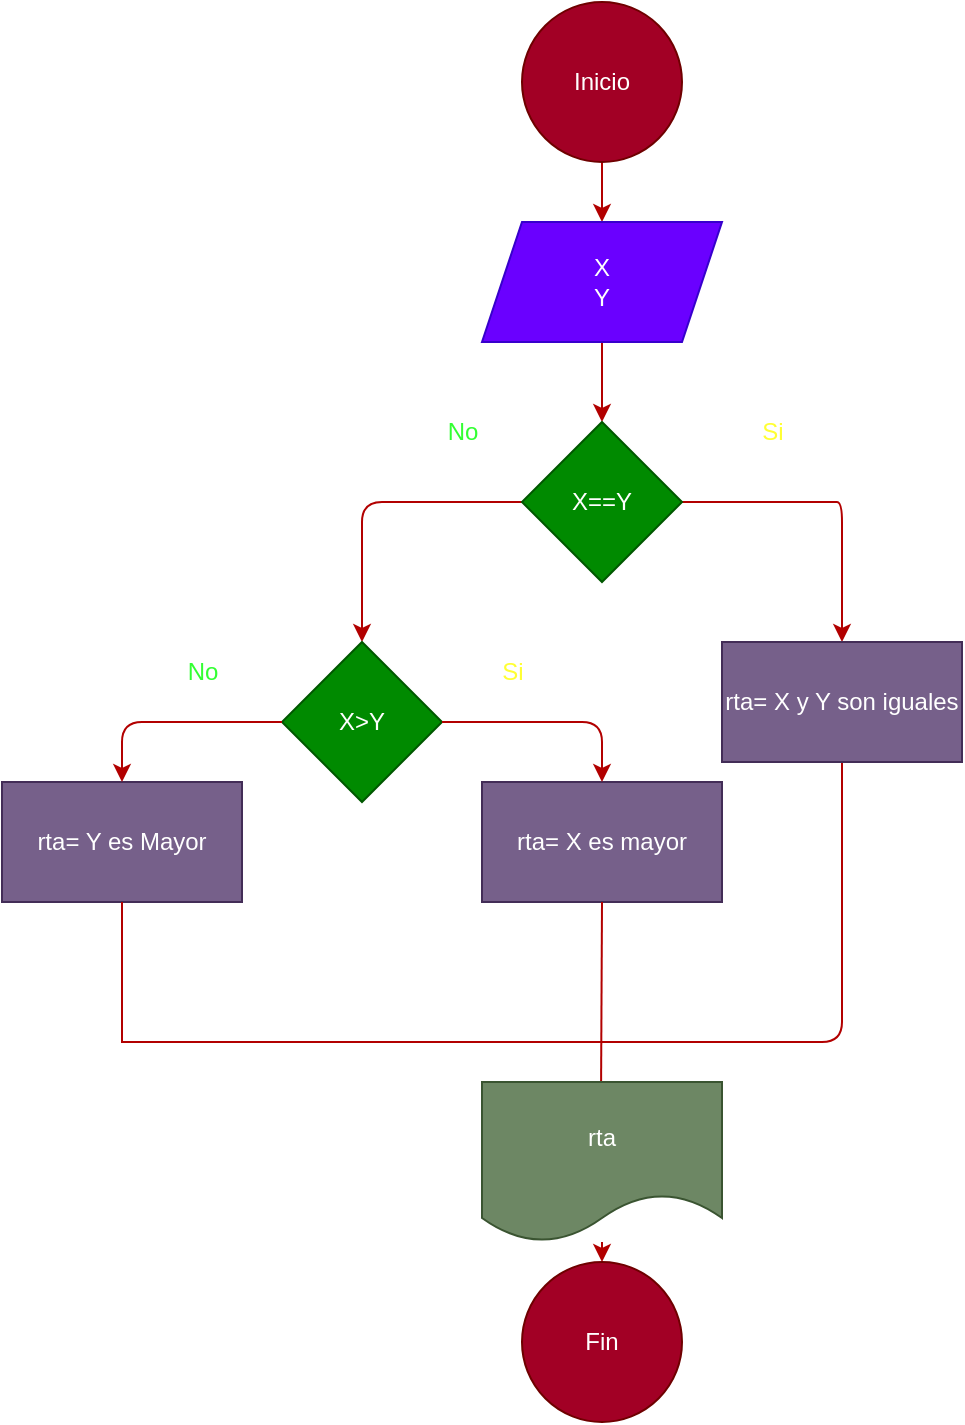 <mxfile>
    <diagram id="fgL9nlqFturh57MGmMF6" name="Page-1">
        <mxGraphModel dx="1002" dy="615" grid="1" gridSize="10" guides="1" tooltips="1" connect="1" arrows="1" fold="1" page="1" pageScale="1" pageWidth="850" pageHeight="1100" math="0" shadow="0">
            <root>
                <mxCell id="0"/>
                <mxCell id="1" parent="0"/>
                <mxCell id="4" style="edgeStyle=none;html=1;entryX=0.5;entryY=0;entryDx=0;entryDy=0;fillColor=#e51400;strokeColor=#B20000;" parent="1" source="2" target="3" edge="1">
                    <mxGeometry relative="1" as="geometry"/>
                </mxCell>
                <mxCell id="2" value="Inicio" style="ellipse;whiteSpace=wrap;html=1;aspect=fixed;fillColor=#a20025;fontColor=#ffffff;strokeColor=#6F0000;" parent="1" vertex="1">
                    <mxGeometry x="280" y="40" width="80" height="80" as="geometry"/>
                </mxCell>
                <mxCell id="6" value="" style="edgeStyle=none;html=1;fillColor=#e51400;strokeColor=#B20000;" parent="1" source="3" target="5" edge="1">
                    <mxGeometry relative="1" as="geometry"/>
                </mxCell>
                <mxCell id="3" value="X&lt;br&gt;Y" style="shape=parallelogram;perimeter=parallelogramPerimeter;whiteSpace=wrap;html=1;fixedSize=1;fillColor=#6a00ff;fontColor=#ffffff;strokeColor=#3700CC;" parent="1" vertex="1">
                    <mxGeometry x="260" y="150" width="120" height="60" as="geometry"/>
                </mxCell>
                <mxCell id="7" style="edgeStyle=none;html=1;fillColor=#e51400;strokeColor=#B20000;" parent="1" source="5" edge="1">
                    <mxGeometry relative="1" as="geometry">
                        <mxPoint x="440" y="360" as="targetPoint"/>
                        <Array as="points">
                            <mxPoint x="430" y="290"/>
                            <mxPoint x="440" y="290"/>
                            <mxPoint x="440" y="330"/>
                        </Array>
                    </mxGeometry>
                </mxCell>
                <mxCell id="8" style="edgeStyle=none;html=1;fillColor=#e51400;strokeColor=#B20000;" parent="1" source="5" edge="1">
                    <mxGeometry relative="1" as="geometry">
                        <mxPoint x="200" y="360" as="targetPoint"/>
                        <Array as="points">
                            <mxPoint x="200" y="290"/>
                        </Array>
                    </mxGeometry>
                </mxCell>
                <mxCell id="5" value="X==Y" style="rhombus;whiteSpace=wrap;html=1;fillColor=#008a00;fontColor=#ffffff;strokeColor=#005700;" parent="1" vertex="1">
                    <mxGeometry x="280" y="250" width="80" height="80" as="geometry"/>
                </mxCell>
                <mxCell id="9" value="&lt;font color=&quot;#33ff33&quot;&gt;No&lt;/font&gt;" style="text;html=1;align=center;verticalAlign=middle;resizable=0;points=[];autosize=1;strokeColor=none;fillColor=none;" parent="1" vertex="1">
                    <mxGeometry x="230" y="240" width="40" height="30" as="geometry"/>
                </mxCell>
                <mxCell id="10" value="&lt;font color=&quot;#ffff33&quot;&gt;Si&lt;/font&gt;" style="text;html=1;align=center;verticalAlign=middle;resizable=0;points=[];autosize=1;strokeColor=none;fillColor=none;" parent="1" vertex="1">
                    <mxGeometry x="390" y="240" width="30" height="30" as="geometry"/>
                </mxCell>
                <mxCell id="11" value="rta= Y es Mayor" style="rounded=0;whiteSpace=wrap;html=1;strokeColor=#432D57;fontFamily=Helvetica;fontSize=12;fontColor=#ffffff;fillColor=#76608a;" parent="1" vertex="1">
                    <mxGeometry x="20" y="430" width="120" height="60" as="geometry"/>
                </mxCell>
                <mxCell id="12" value="rta= X es mayor" style="rounded=0;whiteSpace=wrap;html=1;strokeColor=#432D57;fontFamily=Helvetica;fontSize=12;fontColor=#ffffff;fillColor=#76608a;" parent="1" vertex="1">
                    <mxGeometry x="260" y="430" width="120" height="60" as="geometry"/>
                </mxCell>
                <mxCell id="13" style="edgeStyle=none;html=1;fillColor=#e51400;strokeColor=#B20000;endArrow=none;endFill=0;" parent="1" edge="1">
                    <mxGeometry relative="1" as="geometry">
                        <mxPoint x="320" y="560" as="targetPoint"/>
                        <Array as="points">
                            <mxPoint x="440" y="560"/>
                        </Array>
                        <mxPoint x="440" y="420" as="sourcePoint"/>
                    </mxGeometry>
                </mxCell>
                <mxCell id="14" style="edgeStyle=none;html=1;fillColor=#e51400;strokeColor=#B20000;rounded=0;endArrow=none;endFill=0;" parent="1" edge="1">
                    <mxGeometry relative="1" as="geometry">
                        <mxPoint x="320" y="560" as="targetPoint"/>
                        <Array as="points">
                            <mxPoint x="80" y="560"/>
                        </Array>
                        <mxPoint x="80" y="490" as="sourcePoint"/>
                    </mxGeometry>
                </mxCell>
                <mxCell id="15" value="" style="endArrow=classic;html=1;rounded=0;fontColor=#FFFF33;fillColor=#e51400;strokeColor=#B20000;exitX=0.5;exitY=1;exitDx=0;exitDy=0;" parent="1" edge="1" source="12">
                    <mxGeometry width="50" height="50" relative="1" as="geometry">
                        <mxPoint x="319.5" y="550" as="sourcePoint"/>
                        <mxPoint x="319.5" y="590" as="targetPoint"/>
                    </mxGeometry>
                </mxCell>
                <mxCell id="18" style="edgeStyle=none;html=1;fillColor=#e51400;strokeColor=#B20000;" parent="1" source="16" target="17" edge="1">
                    <mxGeometry relative="1" as="geometry"/>
                </mxCell>
                <mxCell id="16" value="rta" style="shape=document;whiteSpace=wrap;html=1;boundedLbl=1;fillColor=#6d8764;fontColor=#ffffff;strokeColor=#3A5431;" parent="1" vertex="1">
                    <mxGeometry x="260" y="580" width="120" height="80" as="geometry"/>
                </mxCell>
                <mxCell id="17" value="Fin" style="ellipse;whiteSpace=wrap;html=1;aspect=fixed;fillColor=#a20025;fontColor=#ffffff;strokeColor=#6F0000;" parent="1" vertex="1">
                    <mxGeometry x="280" y="670" width="80" height="80" as="geometry"/>
                </mxCell>
                <mxCell id="19" value="X&amp;gt;Y" style="rhombus;whiteSpace=wrap;html=1;fillColor=#008a00;fontColor=#ffffff;strokeColor=#005700;" vertex="1" parent="1">
                    <mxGeometry x="160" y="360" width="80" height="80" as="geometry"/>
                </mxCell>
                <mxCell id="20" style="edgeStyle=none;html=1;fillColor=#e51400;strokeColor=#B20000;" edge="1" parent="1" target="11">
                    <mxGeometry relative="1" as="geometry">
                        <mxPoint x="80" y="470" as="targetPoint"/>
                        <Array as="points">
                            <mxPoint x="80" y="400"/>
                        </Array>
                        <mxPoint x="160" y="400" as="sourcePoint"/>
                    </mxGeometry>
                </mxCell>
                <mxCell id="21" style="edgeStyle=none;html=1;fillColor=#e51400;strokeColor=#B20000;entryX=0.5;entryY=0;entryDx=0;entryDy=0;" edge="1" parent="1" target="12">
                    <mxGeometry relative="1" as="geometry">
                        <mxPoint x="160" y="430" as="targetPoint"/>
                        <Array as="points">
                            <mxPoint x="320" y="400"/>
                        </Array>
                        <mxPoint x="240" y="400" as="sourcePoint"/>
                    </mxGeometry>
                </mxCell>
                <mxCell id="22" value="&lt;font color=&quot;#ffff33&quot;&gt;Si&lt;/font&gt;" style="text;html=1;align=center;verticalAlign=middle;resizable=0;points=[];autosize=1;strokeColor=none;fillColor=none;" vertex="1" parent="1">
                    <mxGeometry x="260" y="360" width="30" height="30" as="geometry"/>
                </mxCell>
                <mxCell id="23" value="&lt;font color=&quot;#33ff33&quot;&gt;No&lt;/font&gt;" style="text;html=1;align=center;verticalAlign=middle;resizable=0;points=[];autosize=1;strokeColor=none;fillColor=none;" vertex="1" parent="1">
                    <mxGeometry x="100" y="360" width="40" height="30" as="geometry"/>
                </mxCell>
                <mxCell id="24" value="rta= X y Y son iguales" style="rounded=0;whiteSpace=wrap;html=1;strokeColor=#432D57;fontFamily=Helvetica;fontSize=12;fontColor=#ffffff;fillColor=#76608a;" vertex="1" parent="1">
                    <mxGeometry x="380" y="360" width="120" height="60" as="geometry"/>
                </mxCell>
            </root>
        </mxGraphModel>
    </diagram>
</mxfile>